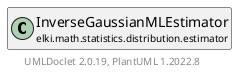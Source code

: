 @startuml
    remove .*\.(Instance|Par|Parameterizer|Factory)$
    set namespaceSeparator none
    hide empty fields
    hide empty methods

    class "<size:14>InverseGaussianMLEstimator.Par\n<size:10>elki.math.statistics.distribution.estimator" as elki.math.statistics.distribution.estimator.InverseGaussianMLEstimator.Par [[InverseGaussianMLEstimator.Par.html]] {
        +make(): InverseGaussianMLEstimator
    }

    interface "<size:14>Parameterizer\n<size:10>elki.utilities.optionhandling" as elki.utilities.optionhandling.Parameterizer [[../../../../utilities/optionhandling/Parameterizer.html]] {
        {abstract} +make(): Object
    }
    class "<size:14>InverseGaussianMLEstimator\n<size:10>elki.math.statistics.distribution.estimator" as elki.math.statistics.distribution.estimator.InverseGaussianMLEstimator [[InverseGaussianMLEstimator.html]]

    elki.utilities.optionhandling.Parameterizer <|.. elki.math.statistics.distribution.estimator.InverseGaussianMLEstimator.Par
    elki.math.statistics.distribution.estimator.InverseGaussianMLEstimator +-- elki.math.statistics.distribution.estimator.InverseGaussianMLEstimator.Par

    center footer UMLDoclet 2.0.19, PlantUML 1.2022.8
@enduml
